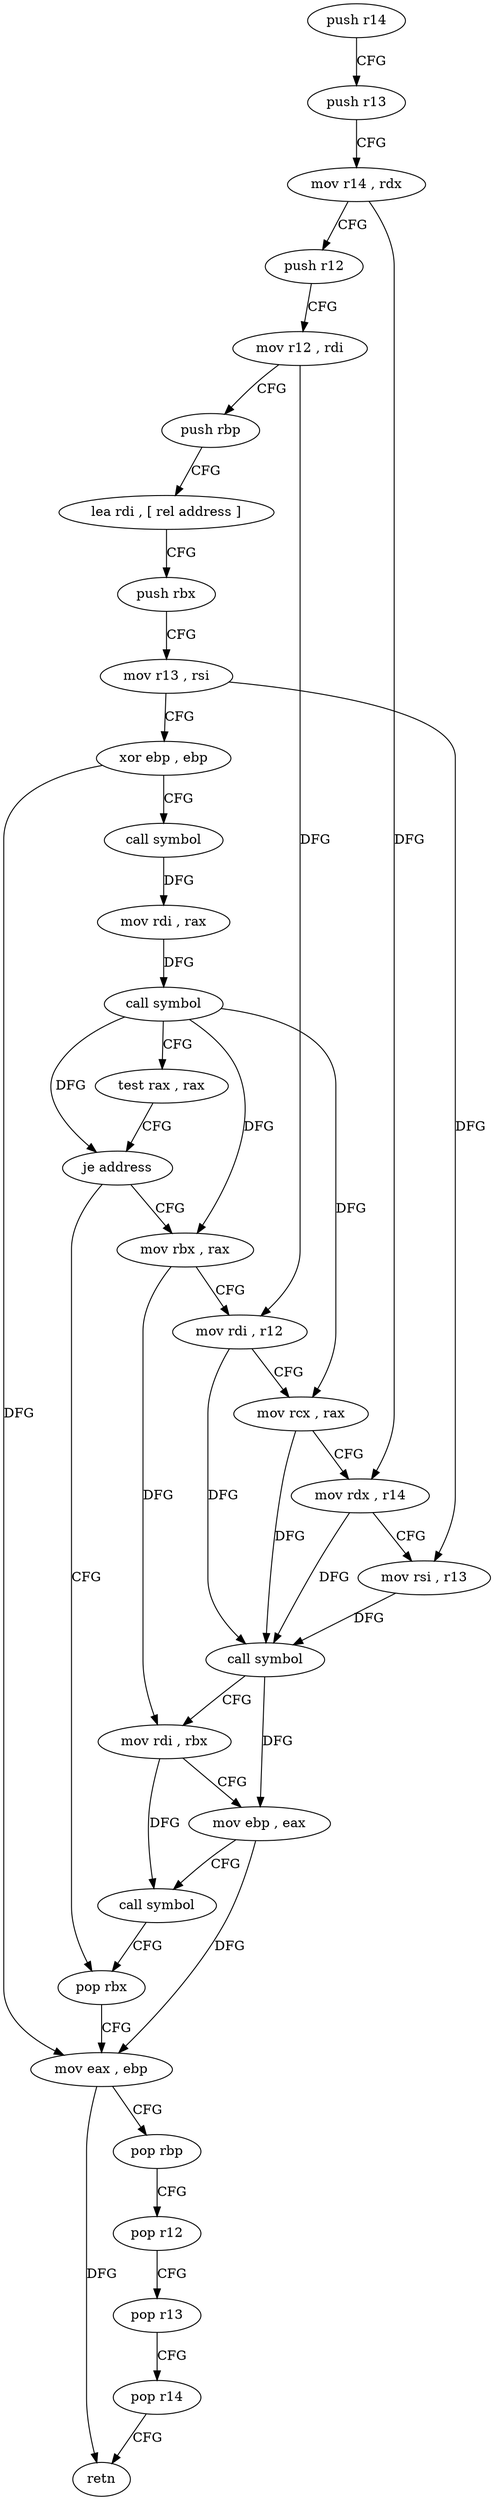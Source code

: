 digraph "func" {
"206832" [label = "push r14" ]
"206834" [label = "push r13" ]
"206836" [label = "mov r14 , rdx" ]
"206839" [label = "push r12" ]
"206841" [label = "mov r12 , rdi" ]
"206844" [label = "push rbp" ]
"206845" [label = "lea rdi , [ rel address ]" ]
"206852" [label = "push rbx" ]
"206853" [label = "mov r13 , rsi" ]
"206856" [label = "xor ebp , ebp" ]
"206858" [label = "call symbol" ]
"206863" [label = "mov rdi , rax" ]
"206866" [label = "call symbol" ]
"206871" [label = "test rax , rax" ]
"206874" [label = "je address" ]
"206906" [label = "pop rbx" ]
"206876" [label = "mov rbx , rax" ]
"206907" [label = "mov eax , ebp" ]
"206909" [label = "pop rbp" ]
"206910" [label = "pop r12" ]
"206912" [label = "pop r13" ]
"206914" [label = "pop r14" ]
"206916" [label = "retn" ]
"206879" [label = "mov rdi , r12" ]
"206882" [label = "mov rcx , rax" ]
"206885" [label = "mov rdx , r14" ]
"206888" [label = "mov rsi , r13" ]
"206891" [label = "call symbol" ]
"206896" [label = "mov rdi , rbx" ]
"206899" [label = "mov ebp , eax" ]
"206901" [label = "call symbol" ]
"206832" -> "206834" [ label = "CFG" ]
"206834" -> "206836" [ label = "CFG" ]
"206836" -> "206839" [ label = "CFG" ]
"206836" -> "206885" [ label = "DFG" ]
"206839" -> "206841" [ label = "CFG" ]
"206841" -> "206844" [ label = "CFG" ]
"206841" -> "206879" [ label = "DFG" ]
"206844" -> "206845" [ label = "CFG" ]
"206845" -> "206852" [ label = "CFG" ]
"206852" -> "206853" [ label = "CFG" ]
"206853" -> "206856" [ label = "CFG" ]
"206853" -> "206888" [ label = "DFG" ]
"206856" -> "206858" [ label = "CFG" ]
"206856" -> "206907" [ label = "DFG" ]
"206858" -> "206863" [ label = "DFG" ]
"206863" -> "206866" [ label = "DFG" ]
"206866" -> "206871" [ label = "CFG" ]
"206866" -> "206874" [ label = "DFG" ]
"206866" -> "206876" [ label = "DFG" ]
"206866" -> "206882" [ label = "DFG" ]
"206871" -> "206874" [ label = "CFG" ]
"206874" -> "206906" [ label = "CFG" ]
"206874" -> "206876" [ label = "CFG" ]
"206906" -> "206907" [ label = "CFG" ]
"206876" -> "206879" [ label = "CFG" ]
"206876" -> "206896" [ label = "DFG" ]
"206907" -> "206909" [ label = "CFG" ]
"206907" -> "206916" [ label = "DFG" ]
"206909" -> "206910" [ label = "CFG" ]
"206910" -> "206912" [ label = "CFG" ]
"206912" -> "206914" [ label = "CFG" ]
"206914" -> "206916" [ label = "CFG" ]
"206879" -> "206882" [ label = "CFG" ]
"206879" -> "206891" [ label = "DFG" ]
"206882" -> "206885" [ label = "CFG" ]
"206882" -> "206891" [ label = "DFG" ]
"206885" -> "206888" [ label = "CFG" ]
"206885" -> "206891" [ label = "DFG" ]
"206888" -> "206891" [ label = "DFG" ]
"206891" -> "206896" [ label = "CFG" ]
"206891" -> "206899" [ label = "DFG" ]
"206896" -> "206899" [ label = "CFG" ]
"206896" -> "206901" [ label = "DFG" ]
"206899" -> "206901" [ label = "CFG" ]
"206899" -> "206907" [ label = "DFG" ]
"206901" -> "206906" [ label = "CFG" ]
}

